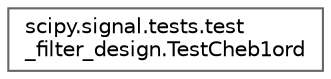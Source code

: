digraph "Graphical Class Hierarchy"
{
 // LATEX_PDF_SIZE
  bgcolor="transparent";
  edge [fontname=Helvetica,fontsize=10,labelfontname=Helvetica,labelfontsize=10];
  node [fontname=Helvetica,fontsize=10,shape=box,height=0.2,width=0.4];
  rankdir="LR";
  Node0 [id="Node000000",label="scipy.signal.tests.test\l_filter_design.TestCheb1ord",height=0.2,width=0.4,color="grey40", fillcolor="white", style="filled",URL="$d0/d12/classscipy_1_1signal_1_1tests_1_1test__filter__design_1_1TestCheb1ord.html",tooltip=" "];
}
